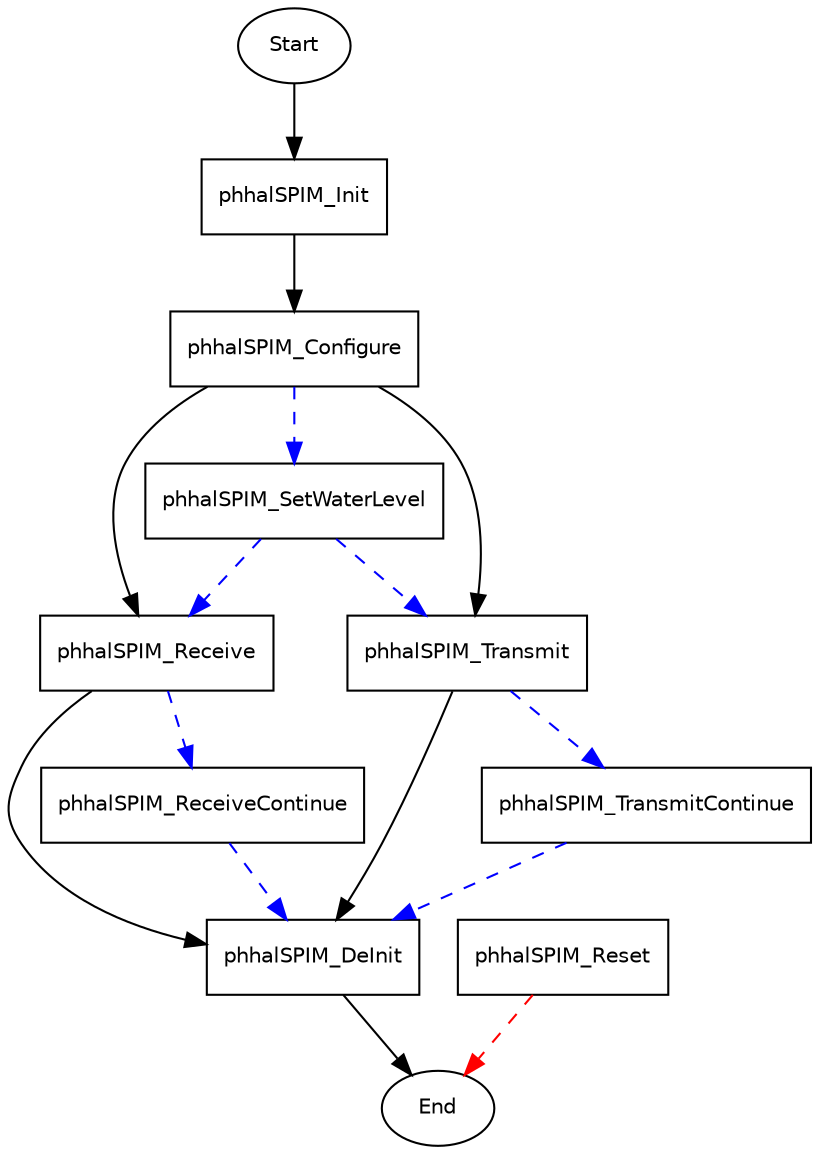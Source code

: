 
     digraph "Sample Usage"{
         node [shape=oval, fontname="Helvetica", fontsize=10];
         End;
         Start;

         node [shape=record, fontname="Helvetica", fontsize=10];

     //Nodes
         phhalSPIM_Configure [URL ="\ref phhalSPIM_Configure"];
         phhalSPIM_DeInit [URL ="\ref phhalSPIM_DeInit"];
         phhalSPIM_Init [URL ="\ref phhalSPIM_Init"];
         phhalSPIM_Receive [URL ="\ref phhalSPIM_Receive"];
         phhalSPIM_ReceiveContinue [URL ="\ref phhalSPIM_ReceiveContinue"];
         phhalSPIM_SetWaterLevel [URL ="\ref phhalSPIM_SetWaterLevel"];
         phhalSPIM_Transmit [URL ="\ref phhalSPIM_Transmit"];
         phhalSPIM_TransmitContinue [URL ="\ref phhalSPIM_TransmitContinue"];

     //Logical Flow
         Start ->phhalSPIM_Init -> phhalSPIM_Configure;
         phhalSPIM_Configure -> phhalSPIM_Receive;
         phhalSPIM_Configure -> phhalSPIM_Transmit;
         phhalSPIM_Receive -> phhalSPIM_DeInit;
         phhalSPIM_Transmit -> phhalSPIM_DeInit;
         phhalSPIM_DeInit -> End;

     //optionals
         edge [ style="dashed", color="blue" ];
         phhalSPIM_Configure -> phhalSPIM_SetWaterLevel;
         phhalSPIM_SetWaterLevel -> phhalSPIM_Receive;
         phhalSPIM_SetWaterLevel -> phhalSPIM_Transmit;
         phhalSPIM_Receive -> phhalSPIM_ReceiveContinue -> phhalSPIM_DeInit;
         phhalSPIM_Transmit -> phhalSPIM_TransmitContinue -> phhalSPIM_DeInit;

     //error/abort cases
         edge [ style="dashed", color="red" ];
         phhalSPIM_Reset -> End;

     }
